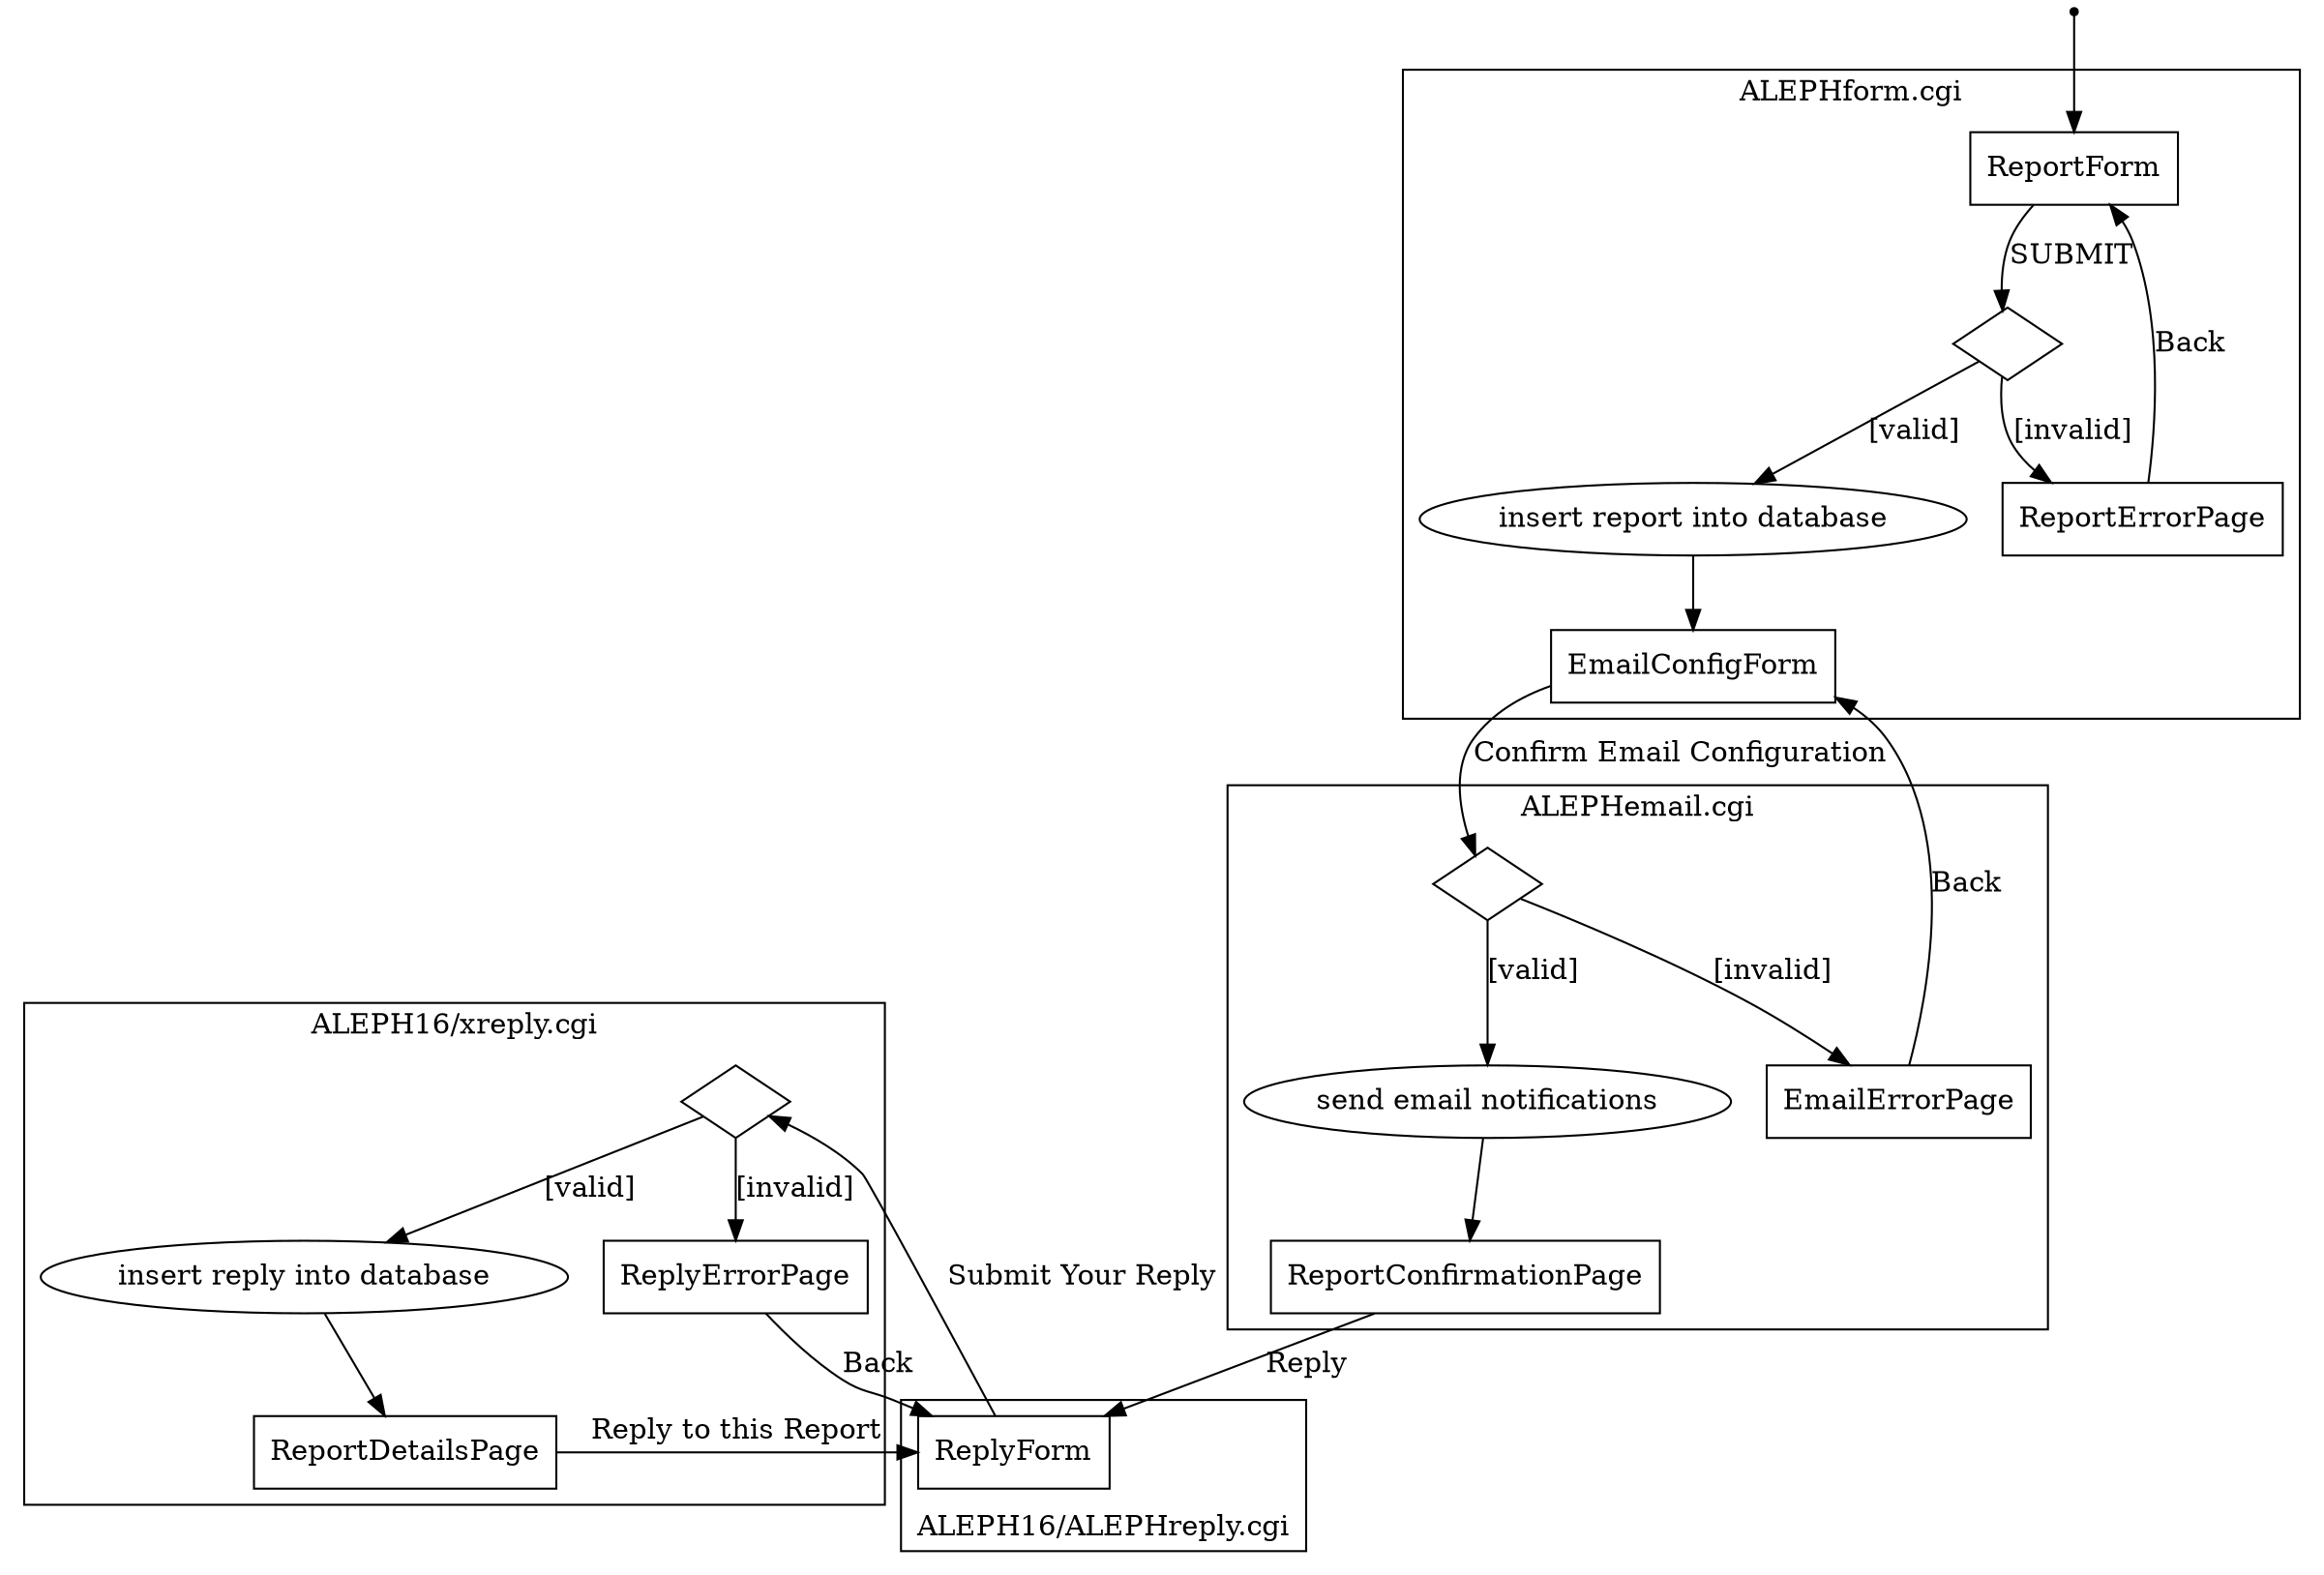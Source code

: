 // The AlephRx report submission and reply process.

digraph {
    // pages
    node [
        shape = rect
    ]
    ReportForm
    EmailConfigForm
    ReportErrorPage
    EmailErrorPage
    ReportConfirmationPage
    ReplyForm
    ReplyErrorPage
    ReportDetailsPage

    // processes
    node [
        shape = ellipse
    ]
    insert_report [ label = "insert report into database" ]
    send_email [ label = "send email notifications" ]
    insert_reply [ label = "insert reply into database" ]

    // error checking
    node [
        shape = diamond
        label = ""
    ]
    report_validation
    email_validation
    reply_validation

    // set the starting page
    start [ shape = point ]
    start -> ReportForm

    // application flow
    ReportForm -> report_validation [ label = "SUBMIT" ]
    report_validation -> ReportErrorPage [ label = "[invalid]" ]
    ReportErrorPage -> ReportForm [ label = "Back" ]
    report_validation -> insert_report [ label = "[valid]" ]
    insert_report -> EmailConfigForm

    EmailConfigForm -> email_validation [ label = "Confirm Email Configuration" ]
    email_validation -> EmailErrorPage [ label = "[invalid]" ]
    EmailErrorPage -> EmailConfigForm [ label = "Back" ]
    email_validation -> send_email [ label = "[valid]" ]
    send_email -> ReportConfirmationPage

    ReportConfirmationPage -> ReplyForm [ label = "Reply" ]

    ReplyForm -> reply_validation [ label = "Submit Your Reply" ]
    reply_validation -> ReplyErrorPage [ label = "[invalid]" ]
    ReplyErrorPage -> ReplyForm [ label = "Back" ]
    reply_validation -> insert_reply [ label = "[valid]" ]
    insert_reply -> ReportDetailsPage
    ReportDetailsPage -> ReplyForm [ label = "Reply to this Report" ]

    // group the pages and processes by which script handles them
    subgraph cluster_0 {
        label = "ALEPHform.cgi"
        ReportForm
        EmailConfigForm
        ReportErrorPage
        report_validation
        insert_report
    }
    subgraph cluster_1 {
        label = "ALEPHemail.cgi"
        email_validation
        EmailErrorPage
        send_email
        ReportConfirmationPage
    }
    subgraph cluster_2 {
        label = "ALEPH16/ALEPHreply.cgi"
        labelloc = b
        ReplyForm
    }
    subgraph cluster_3 {
        label = "ALEPH16/xreply.cgi"
        reply_validation
        ReplyErrorPage
        insert_reply
        ReportDetailsPage
    }
}
